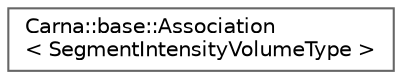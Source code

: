 digraph "Graphical Class Hierarchy"
{
 // LATEX_PDF_SIZE
  bgcolor="transparent";
  edge [fontname=Helvetica,fontsize=10,labelfontname=Helvetica,labelfontsize=10];
  node [fontname=Helvetica,fontsize=10,shape=box,height=0.2,width=0.4];
  rankdir="LR";
  Node0 [id="Node000000",label="Carna::base::Association\l\< SegmentIntensityVolumeType \>",height=0.2,width=0.4,color="grey40", fillcolor="white", style="filled",URL="$classCarna_1_1base_1_1Association.html",tooltip=" "];
}
